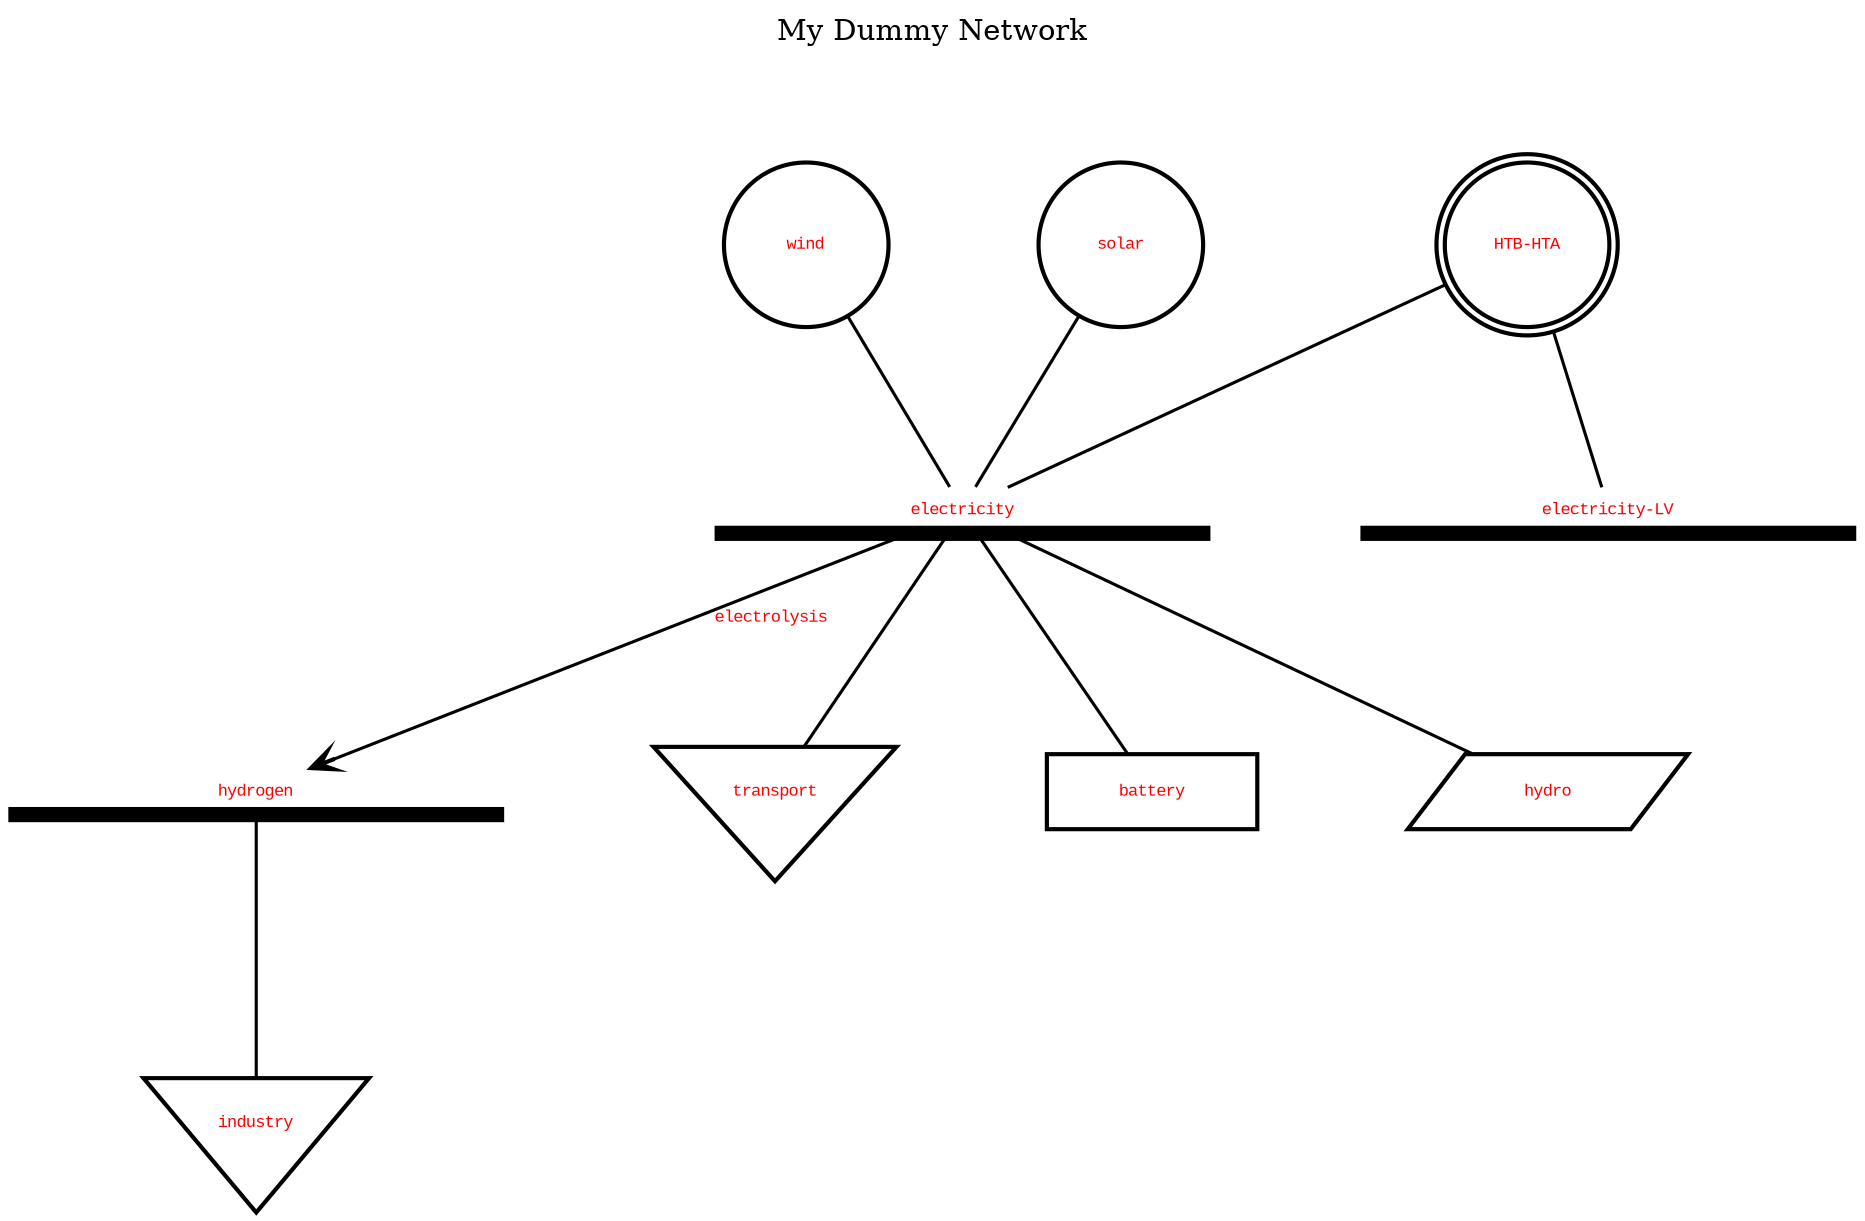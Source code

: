 //
// Generated by PyPSATopo version 1.1.3.2 (on the 2025/10/23 at 11:00:03) using the following parameters: 
//
//    file_input=None
//    focus=None
//    neighbourhood=0
//    bus_filter=None
//    generator_filter=None
//    transformer_filter=None
//    load_filter=None
//    store_filter=None
//    storage_unit_filter=None
//    link_filter=None
//    line_filter=None
//    carrier_filter=None
//    negative_efficiency=True
//    broken_missing=False
//    carrier_color=None
//    context=False
//    file_output=topography.svg
//    file_format=svg
//    log=False
//    log_info=False
//    log_warning=False
//

digraph "My Dummy Network"
{
   // digraph layout
   bgcolor = "white"
   labelloc = "t"
   label = "My Dummy Network


           "
   tooltip = "Network: My Dummy Network
Buses: 3 (out of 3)
Generators: 2 (out of 2)
Transformers: 2 (out of 1)
Loads: 2 (out of 2)
Stores: 1 (out of 1)
Storage units: 1 (out of 1)
Links: 1 (out of 1)
Lines: 0 (out of 0)
Snapshots: 1"
   rankdir = "TB"
   ranksep = 1.00
   nodesep = 1.00
   splines = "polyline"
   node [fontname = "Courier New", fontsize = 8.00]
   edge [fontname = "Courier New", fontsize = 8.00]

   // buses (3)
   "electricity (bus)" [label = <<font color = "red">electricity</font>>, tooltip = "Bus: electricity
Carrier: AC
Unit: 
Generators: 2
Transformers: 1
Loads: 1
Stores: 1
Storage units: 1
Incoming links: 0
Outgoing links: 1
Lines: 0

Power time series: N/A ", shape = "underline", width = 3.30, height = 0.30, style = "setlinewidth(7.30)", color = "black"]
   "hydrogen (bus)" [label = <<font color = "red">hydrogen</font>>, tooltip = "Bus: hydrogen
Carrier: AC
Unit: 
Generators: 0
Transformers: 0
Loads: 1
Stores: 0
Storage units: 0
Incoming links: 1
Outgoing links: 0
Lines: 0

Power time series: N/A ", shape = "underline", width = 3.30, height = 0.30, style = "setlinewidth(7.30)", color = "black"]
   "electricity-LV (bus)" [label = <<font color = "red">electricity-LV</font>>, tooltip = "Bus: electricity-LV
Carrier: AC
Unit: 
Generators: 0
Transformers: 1
Loads: 0
Stores: 0
Storage units: 0
Incoming links: 0
Outgoing links: 0
Lines: 0

Power time series: N/A ", shape = "underline", width = 3.30, height = 0.30, style = "setlinewidth(7.30)", color = "black"]

   // generators (2)
   "wind (generator)" [label = <<font color = "red">wind</font>>, tooltip = "Generator: wind
Bus: electricity
Carrier: 
Extendable nominal power: False
Nominal power: 0.00 
Power set: 0.00 
Efficiency: 1.00
Capital cost: 0.00 currency/
Marginal cost: 0.00 currency/h

Optimised nominal power: 0.00 
Power time series: N/A ", shape = "circle", width = 1.10, style = "setlinewidth(2.00)", color = "black"]   "wind (generator)" -> "electricity (bus)" [style = "setlinewidth(1.50)", color = "black", arrowhead = "none"]
   "solar (generator)" [label = <<font color = "red">solar</font>>, tooltip = "Generator: solar
Bus: electricity
Carrier: 
Extendable nominal power: False
Nominal power: 0.00 
Power set: 0.00 
Efficiency: 1.00
Capital cost: 0.00 currency/
Marginal cost: 0.00 currency/h

Optimised nominal power: 0.00 
Power time series: N/A ", shape = "circle", width = 1.10, style = "setlinewidth(2.00)", color = "black"]   "solar (generator)" -> "electricity (bus)" [style = "setlinewidth(1.50)", color = "black", arrowhead = "none"]

   // transformers (2)
    "HTB-HTA (transformer)" [label = <<font color = "red">HTB-HTA</font>>, tooltip = "Transformer: HTB-HTA
Bus0: electricity
Bus1: electricity-LV
Extendable nominal power: False
Nominal power: 0.00 MW
Capital cost: 0.00 ", shape = "doublecircle", width = 1.10, style = "setlinewidth(2.00)", color = "black"]   "HTB-HTA (transformer)" -> "electricity-LV (bus)" [style = "setlinewidth(1.50)", color = "black", arrowhead = "none"]
    "HTB-HTA (transformer)" [label = <<font color = "red">HTB-HTA</font>>, tooltip = "Transformer: HTB-HTA
Bus0: electricity-LV
Bus1: electricity
Extendable nominal power: False
Nominal power: 0.00 MW
Capital cost: 0.00 ", shape = "doublecircle", width = 1.10, style = "setlinewidth(2.00)", color = "black"]   "HTB-HTA (transformer)" -> "electricity (bus)" [style = "setlinewidth(1.50)", color = "black", arrowhead = "none"]

   // loads (2)
   "transport (load)" [label = <<font color = "red">transport</font>>, tooltip = "Load: transport
Bus: electricity
Carrier: 
Power set: 0.00 ", shape = "invtriangle", width = 1.50, height = 1.20, style = "setlinewidth(2.00)", color = "black"]   "electricity (bus)" -> "transport (load)" [style = "setlinewidth(1.50)", color = "black", arrowhead = "none"]
   "industry (load)" [label = <<font color = "red">industry</font>>, tooltip = "Load: industry
Bus: hydrogen
Carrier: 
Power set: 0.00 ", shape = "invtriangle", width = 1.50, height = 1.20, style = "setlinewidth(2.00)", color = "black"]   "hydrogen (bus)" -> "industry (load)" [style = "setlinewidth(1.50)", color = "black", arrowhead = "none"]

   // stores (1)
   "battery (store)" [label = <<font color = "red">battery</font>>, tooltip = "Store: battery
Bus: electricity
Carrier: 
Extendable nominal energy: False
Nominal energy: 0.00 h
Power set: 0.00 
Cyclic energy: False
Capital cost: 0.00 currency/
Marginal cost: 0.00 currency/h

Optimised nominal energy: 0.00 h
Energy time series: N/A h
Power time series: N/A ", shape = "box", width = 1.40, style = "setlinewidth(2.00)", color = "black"]   "electricity (bus)" -> "battery (store)" [style = "setlinewidth(1.50)", color = "black", arrowhead = "none"]

   // storage units (1)
   "hydro (storage unit)" [label = <<font color = "red">hydro</font>>, tooltip = "Storage unit: hydro
Bus: electricity
Carrier: 
Extendable nominal power: False
Nominal power: 0.00 
Power set: 0.00 
Charge cyclic state: False
Capital cost: 0.00 currency/
Marginal cost: 0.00 currency/h

Optimised nominal power: 0.00 
Power time series: N/A ", shape = "parallelogram", width = 1.80, style = "setlinewidth(2.00)", color = "black"]   "electricity (bus)" -> "hydro (storage unit)" [style = "setlinewidth(1.50)", color = "black", arrowhead = "none"]

   // links (1)
   "electricity (bus)" -> "hydrogen (bus)" [label = <<font color = "red">electrolysis</font>>, tooltip = "Link: electrolysis
From: electricity (bus0)
To: hydrogen (bus1)
Carrier: 
Extendable nominal power: False
Nominal power: 0.00 MW
Efficiency: 1.00
Capital cost: 0.00 currency/MW
Marginal cost: 0.00 currency/MWh

Optimised nominal power: 0.00 MW
Power time series (p0): N/A MW
Power time series (p1): N/A MW", style = "setlinewidth(1.50)", color = "black", arrowhead = "vee", arrowsize = 1.20]

   // multi-link trunks (0)

   // multi-link branches (0)

   // lines (0)
}

